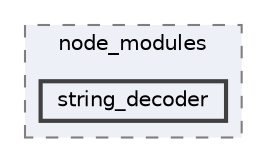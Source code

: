 digraph "pkiclassroomrescheduler/src/main/frontend/node_modules/hpack.js/node_modules/string_decoder"
{
 // LATEX_PDF_SIZE
  bgcolor="transparent";
  edge [fontname=Helvetica,fontsize=10,labelfontname=Helvetica,labelfontsize=10];
  node [fontname=Helvetica,fontsize=10,shape=box,height=0.2,width=0.4];
  compound=true
  subgraph clusterdir_e6efcab85611954341feeea977336c4d {
    graph [ bgcolor="#edf0f7", pencolor="grey50", label="node_modules", fontname=Helvetica,fontsize=10 style="filled,dashed", URL="dir_e6efcab85611954341feeea977336c4d.html",tooltip=""]
  dir_06068e601d34c7a6ec4c6dabe9ce54aa [label="string_decoder", fillcolor="#edf0f7", color="grey25", style="filled,bold", URL="dir_06068e601d34c7a6ec4c6dabe9ce54aa.html",tooltip=""];
  }
}
